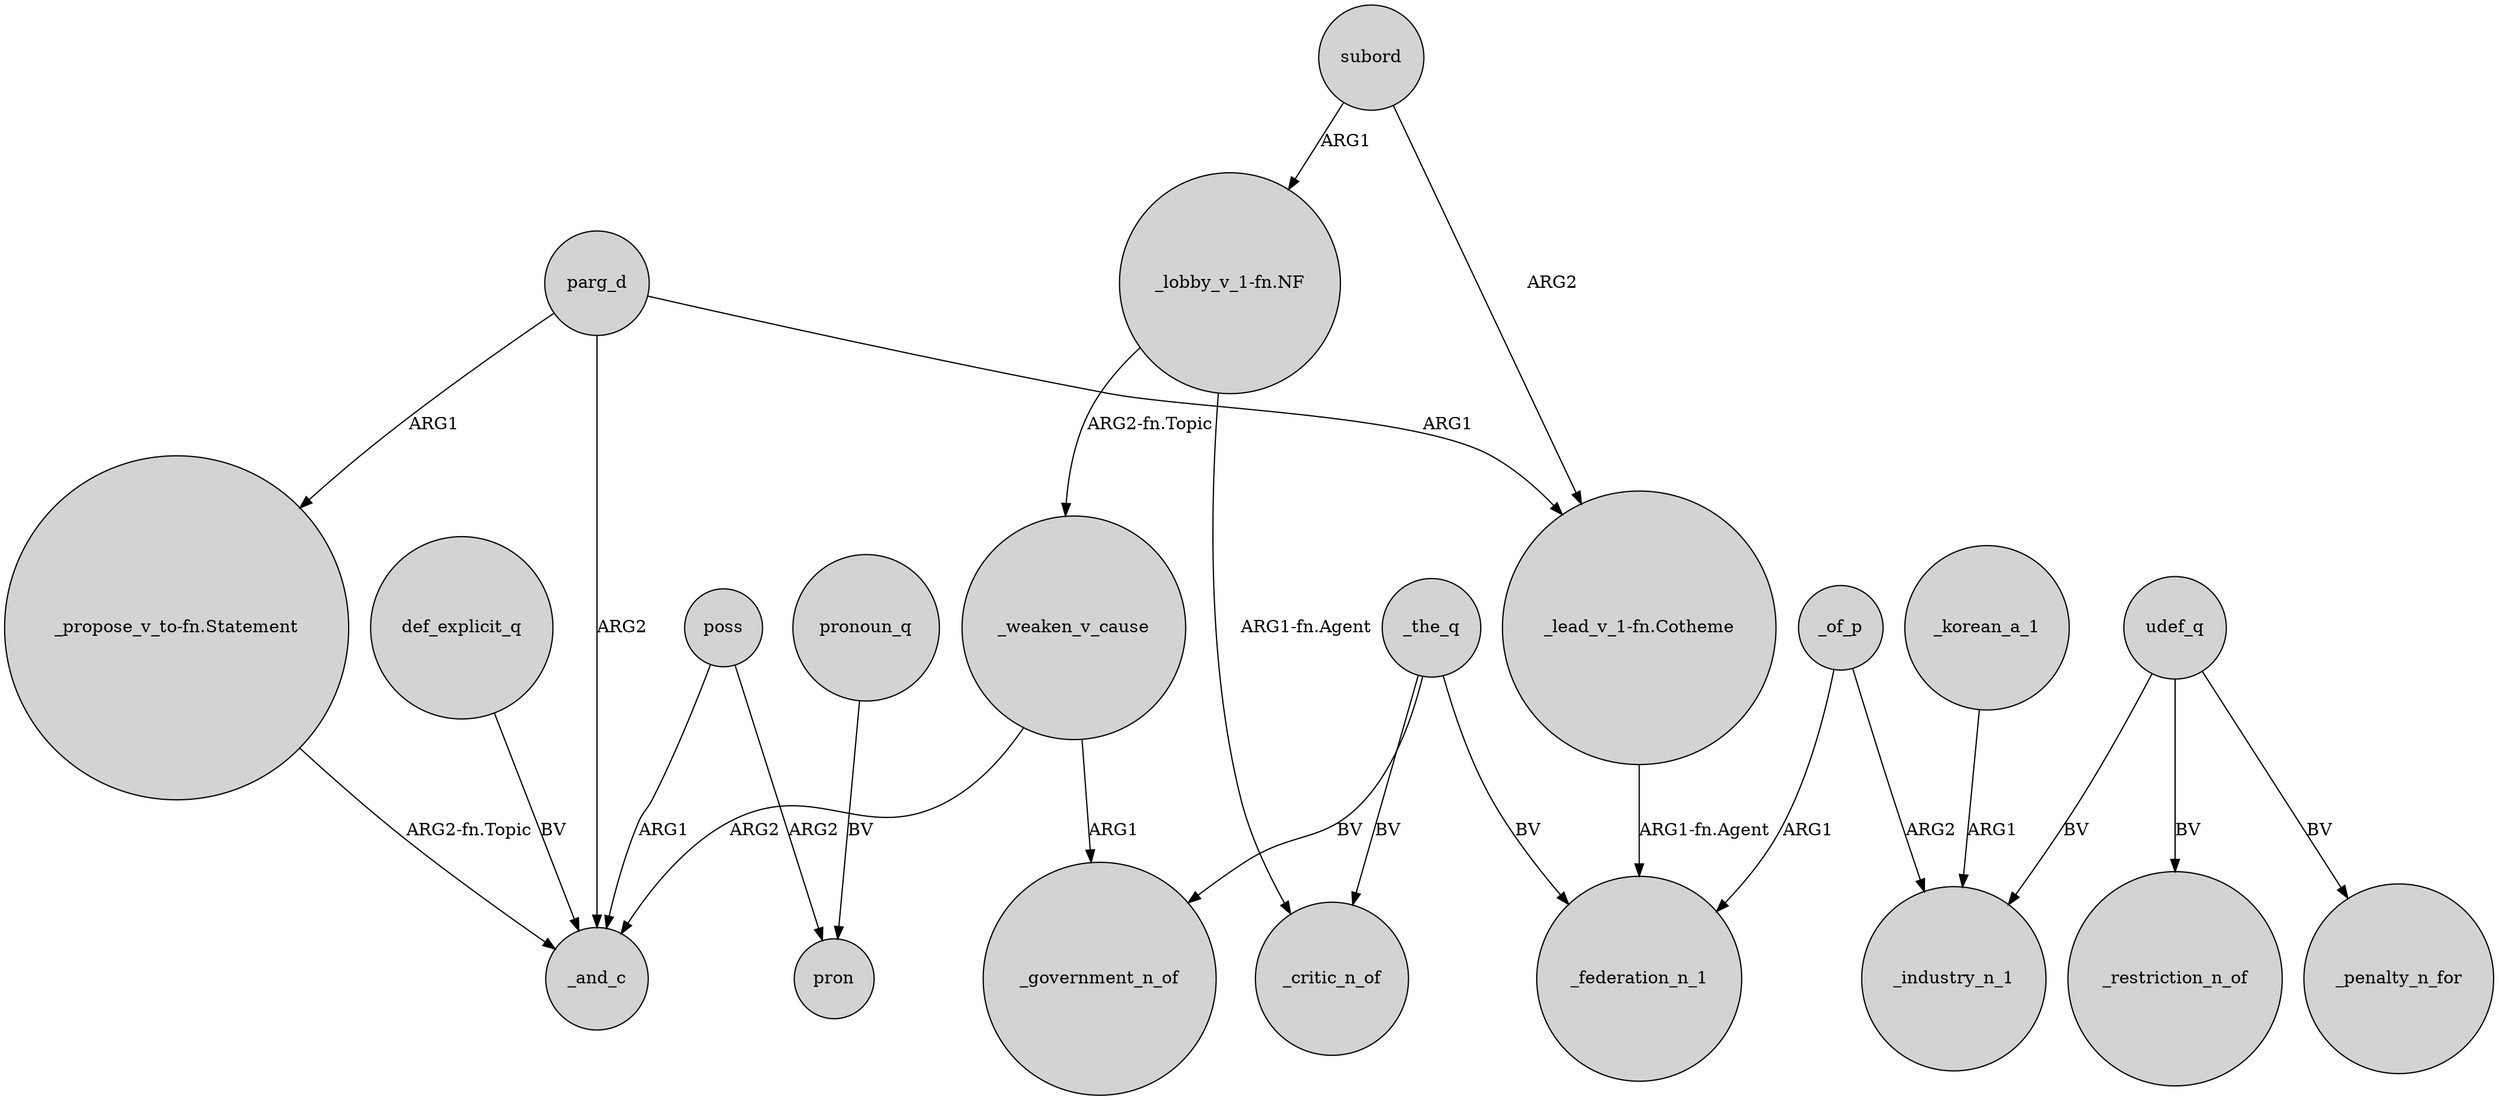 digraph {
	node [shape=circle style=filled]
	subord -> "_lobby_v_1-fn.NF" [label=ARG1]
	"_lead_v_1-fn.Cotheme" -> _federation_n_1 [label="ARG1-fn.Agent"]
	_the_q -> _federation_n_1 [label=BV]
	parg_d -> "_lead_v_1-fn.Cotheme" [label=ARG1]
	_korean_a_1 -> _industry_n_1 [label=ARG1]
	poss -> pron [label=ARG2]
	poss -> _and_c [label=ARG1]
	def_explicit_q -> _and_c [label=BV]
	_weaken_v_cause -> _and_c [label=ARG2]
	udef_q -> _restriction_n_of [label=BV]
	parg_d -> "_propose_v_to-fn.Statement" [label=ARG1]
	"_lobby_v_1-fn.NF" -> _critic_n_of [label="ARG1-fn.Agent"]
	_weaken_v_cause -> _government_n_of [label=ARG1]
	"_lobby_v_1-fn.NF" -> _weaken_v_cause [label="ARG2-fn.Topic"]
	_of_p -> _industry_n_1 [label=ARG2]
	parg_d -> _and_c [label=ARG2]
	pronoun_q -> pron [label=BV]
	udef_q -> _penalty_n_for [label=BV]
	subord -> "_lead_v_1-fn.Cotheme" [label=ARG2]
	"_propose_v_to-fn.Statement" -> _and_c [label="ARG2-fn.Topic"]
	_the_q -> _critic_n_of [label=BV]
	_the_q -> _government_n_of [label=BV]
	_of_p -> _federation_n_1 [label=ARG1]
	udef_q -> _industry_n_1 [label=BV]
}
